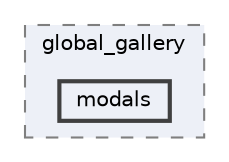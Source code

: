 digraph "resources/views/backend/site_super_admin/global/global_gallery/modals"
{
 // LATEX_PDF_SIZE
  bgcolor="transparent";
  edge [fontname=Helvetica,fontsize=10,labelfontname=Helvetica,labelfontsize=10];
  node [fontname=Helvetica,fontsize=10,shape=box,height=0.2,width=0.4];
  compound=true
  subgraph clusterdir_6e45ce02a366382f155391f2e3dc2863 {
    graph [ bgcolor="#edf0f7", pencolor="grey50", label="global_gallery", fontname=Helvetica,fontsize=10 style="filled,dashed", URL="dir_6e45ce02a366382f155391f2e3dc2863.html",tooltip=""]
  dir_d3b9c66d1309b92995fb0c9ff45e9ef1 [label="modals", fillcolor="#edf0f7", color="grey25", style="filled,bold", URL="dir_d3b9c66d1309b92995fb0c9ff45e9ef1.html",tooltip=""];
  }
}
